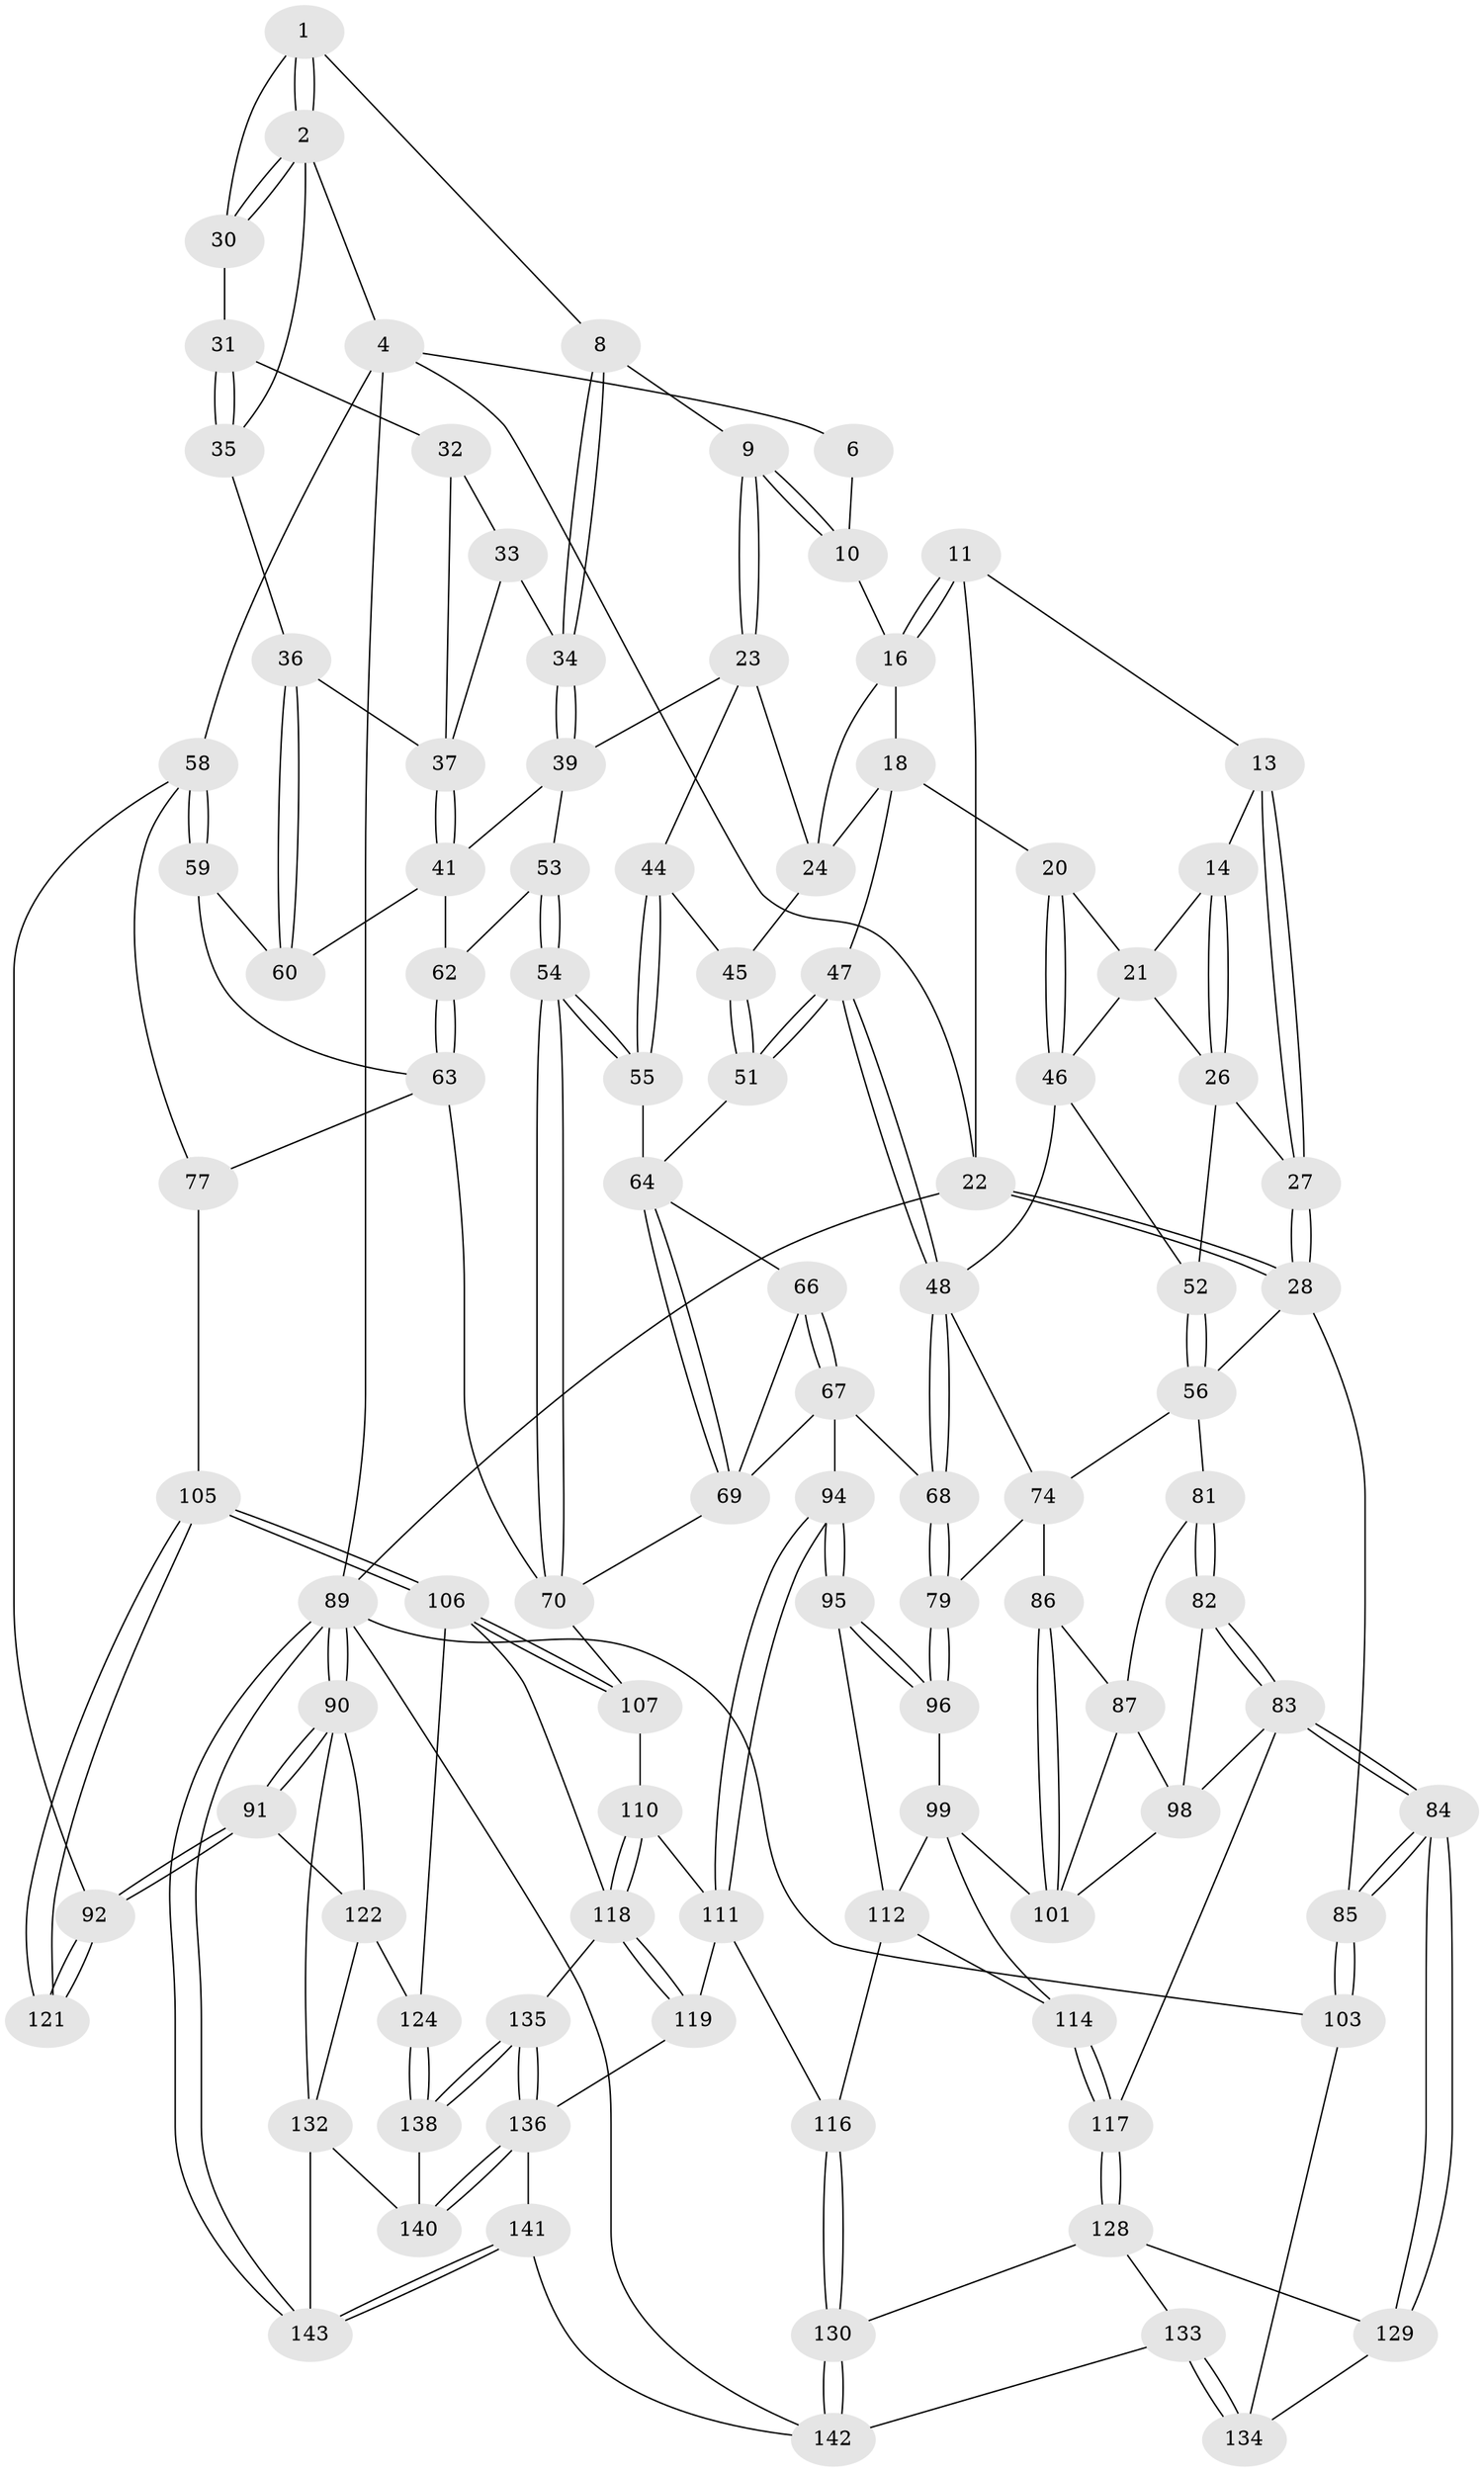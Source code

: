 // original degree distribution, {3: 0.027777777777777776, 6: 0.22916666666666666, 5: 0.5277777777777778, 4: 0.2152777777777778}
// Generated by graph-tools (version 1.1) at 2025/11/02/27/25 16:11:55]
// undirected, 100 vertices, 230 edges
graph export_dot {
graph [start="1"]
  node [color=gray90,style=filled];
  1 [pos="+0.8905861102350061+0.005081589674321907",super="+7"];
  2 [pos="+0.9883797844977873+0.09090110234008424",super="+3"];
  4 [pos="+1+0.11608917985767933",super="+5"];
  6 [pos="+0.8722010684914593+0"];
  8 [pos="+0.7715860405060789+0.08204266502839454"];
  9 [pos="+0.7277879275771025+0.05880968887405408"];
  10 [pos="+0.6282472298898615+0"];
  11 [pos="+0.30593305035406165+0",super="+12"];
  13 [pos="+0.08732854952146114+0.08615278579667002"];
  14 [pos="+0.19280248823125068+0.07268800744513511",super="+15"];
  16 [pos="+0.5613849514592476+0",super="+17"];
  18 [pos="+0.48050828566404263+0.12731108383445486",super="+19"];
  20 [pos="+0.42216643197841525+0.14646482623356763"];
  21 [pos="+0.3473479514371687+0.08937127138867748",super="+25"];
  22 [pos="+0+0"];
  23 [pos="+0.6899077248578076+0.12403152480445943",super="+40"];
  24 [pos="+0.6399634585885369+0.1544555107728877",super="+43"];
  26 [pos="+0.21308981792601306+0.13121457085172644",super="+29"];
  27 [pos="+0.0033614165980892386+0.20075009771343968"];
  28 [pos="+0+0.235596365234699",super="+57"];
  30 [pos="+0.823110257621819+0.08741176464910373"];
  31 [pos="+0.8766775582345249+0.16131695354347592"];
  32 [pos="+0.8550398738688962+0.17546555716770765"];
  33 [pos="+0.8075263643707984+0.17563887180419807"];
  34 [pos="+0.7977209439244399+0.16770081100650486"];
  35 [pos="+0.960636489179152+0.20694871417453367"];
  36 [pos="+0.8824074224503673+0.26684959278914755"];
  37 [pos="+0.8745765612743153+0.2702473152144929",super="+38"];
  39 [pos="+0.7540590417194604+0.2612567495403746",super="+42"];
  41 [pos="+0.8551679740441033+0.29025193551486944",super="+61"];
  44 [pos="+0.6786557727115111+0.2954531115860398"];
  45 [pos="+0.5743787641702934+0.2909296581208829"];
  46 [pos="+0.2892143373628395+0.25976170431507145",super="+50"];
  47 [pos="+0.4441095341495772+0.356994593125405"];
  48 [pos="+0.3636762727751952+0.41469609288335074",super="+49"];
  51 [pos="+0.5567883458668951+0.3143572368135622"];
  52 [pos="+0.10811060329670313+0.2620729020586519"];
  53 [pos="+0.7743490153742125+0.38152528423779747"];
  54 [pos="+0.7583661246313081+0.39683187763589023"];
  55 [pos="+0.720150618795683+0.3807963962289752"];
  56 [pos="+0.0734565455359339+0.45910039376583195",super="+75"];
  58 [pos="+1+0.31859247619730346",super="+76"];
  59 [pos="+0.9650911863696074+0.3420804784769372"];
  60 [pos="+0.9622382692090817+0.3411804042707126"];
  62 [pos="+0.8870722826060575+0.3986267959258735"];
  63 [pos="+0.9068045555601549+0.45290901632314534",super="+73"];
  64 [pos="+0.6777949281334849+0.41029382905917383",super="+65"];
  66 [pos="+0.5922207051158144+0.42277738634972145"];
  67 [pos="+0.4841965729983806+0.5325010507559218",super="+78"];
  68 [pos="+0.39584882742988386+0.4810179714258646"];
  69 [pos="+0.6546457289499884+0.49877579649351583",super="+72"];
  70 [pos="+0.8004711084170851+0.542380079602876",super="+71"];
  74 [pos="+0.20388813730858085+0.45833813202110435",super="+80"];
  77 [pos="+1+0.5218653189840573"];
  79 [pos="+0.3698614713001495+0.5442448188153132"];
  81 [pos="+0.10814926515044246+0.5215504136413973",super="+88"];
  82 [pos="+0.06348786629475087+0.6287216629524568",super="+93"];
  83 [pos="+0.003999513948198329+0.6796495657880576",super="+109"];
  84 [pos="+0+0.7408504588925198"];
  85 [pos="+0+0.758998665309826"];
  86 [pos="+0.23491555643253817+0.6159992316860828"];
  87 [pos="+0.18871082903429523+0.6162254804606406",super="+97"];
  89 [pos="+1+1",super="+104"];
  90 [pos="+1+0.9039580798832861",super="+126"];
  91 [pos="+1+0.7540176888561594",super="+120"];
  92 [pos="+1+0.5624716377110781"];
  94 [pos="+0.48677240280874357+0.686849625134094"];
  95 [pos="+0.4319986253315638+0.6919263013764503"];
  96 [pos="+0.3613988533505668+0.5816083275338392"];
  98 [pos="+0.14913657220414453+0.676654519396311",super="+108"];
  99 [pos="+0.31823018307021556+0.6546009384935692",super="+100"];
  101 [pos="+0.2731084686935179+0.6792712244150575",super="+102"];
  103 [pos="+0+0.7932954922746295"];
  105 [pos="+0.8588843400995868+0.6917630860759257"];
  106 [pos="+0.7670637663608407+0.6951613387477973",super="+125"];
  107 [pos="+0.7391099174517021+0.6334127153938676"];
  110 [pos="+0.5521659191788558+0.7192081143877934"];
  111 [pos="+0.5036450675180142+0.7089025663035424",super="+115"];
  112 [pos="+0.42624587659351204+0.6957136828494526",super="+113"];
  114 [pos="+0.2866411243509907+0.7060550528615047"];
  116 [pos="+0.3763879416004132+0.8478208816958613"];
  117 [pos="+0.1726769959465452+0.7953463878772946"];
  118 [pos="+0.580387040558081+0.8062143257741252",super="+127"];
  119 [pos="+0.48183366764115226+0.8615473357104193"];
  121 [pos="+0.937020624202382+0.7110533512301865"];
  122 [pos="+0.9582310676820331+0.7568887649614758",super="+123"];
  124 [pos="+0.8475215084051211+0.8361387248221621"];
  128 [pos="+0.1688966829130726+0.8220589809163437",super="+131"];
  129 [pos="+0.14277752907533317+0.823048683033057"];
  130 [pos="+0.37588830400485546+0.848362034387928"];
  132 [pos="+0.9866866834829154+0.8779127539823205",super="+139"];
  133 [pos="+0.19956226428024604+1"];
  134 [pos="+0.024614532788749827+0.8872443508632407"];
  135 [pos="+0.6468035479861659+1"];
  136 [pos="+0.6381842519365821+1",super="+137"];
  138 [pos="+0.8380228980780899+0.8810286980264069"];
  140 [pos="+0.8540383641508454+0.9511343722275696"];
  141 [pos="+0.5974218707130882+1"];
  142 [pos="+0.49989526789710653+1",super="+144"];
  143 [pos="+0.9400023903129804+1"];
  1 -- 2;
  1 -- 2;
  1 -- 8;
  1 -- 30;
  2 -- 30;
  2 -- 30;
  2 -- 35;
  2 -- 4;
  4 -- 58;
  4 -- 89;
  4 -- 6;
  4 -- 22;
  6 -- 10;
  8 -- 9;
  8 -- 34;
  8 -- 34;
  9 -- 10;
  9 -- 10;
  9 -- 23;
  9 -- 23;
  10 -- 16;
  11 -- 16;
  11 -- 16;
  11 -- 13;
  11 -- 22;
  13 -- 14;
  13 -- 27;
  13 -- 27;
  14 -- 26;
  14 -- 26;
  14 -- 21;
  16 -- 24;
  16 -- 18;
  18 -- 20;
  18 -- 47;
  18 -- 24;
  20 -- 21;
  20 -- 46;
  20 -- 46;
  21 -- 26;
  21 -- 46;
  22 -- 28;
  22 -- 28;
  22 -- 89;
  23 -- 24;
  23 -- 44;
  23 -- 39;
  24 -- 45;
  26 -- 27;
  26 -- 52;
  27 -- 28;
  27 -- 28;
  28 -- 56;
  28 -- 85;
  30 -- 31;
  31 -- 32;
  31 -- 35;
  31 -- 35;
  32 -- 33;
  32 -- 37;
  33 -- 34;
  33 -- 37;
  34 -- 39;
  34 -- 39;
  35 -- 36;
  36 -- 37;
  36 -- 60;
  36 -- 60;
  37 -- 41;
  37 -- 41;
  39 -- 41;
  39 -- 53;
  41 -- 60;
  41 -- 62;
  44 -- 45;
  44 -- 55;
  44 -- 55;
  45 -- 51;
  45 -- 51;
  46 -- 48;
  46 -- 52;
  47 -- 48;
  47 -- 48;
  47 -- 51;
  47 -- 51;
  48 -- 68;
  48 -- 68;
  48 -- 74;
  51 -- 64;
  52 -- 56;
  52 -- 56;
  53 -- 54;
  53 -- 54;
  53 -- 62;
  54 -- 55;
  54 -- 55;
  54 -- 70;
  54 -- 70;
  55 -- 64;
  56 -- 81;
  56 -- 74;
  58 -- 59;
  58 -- 59;
  58 -- 92;
  58 -- 77;
  59 -- 60;
  59 -- 63;
  62 -- 63;
  62 -- 63;
  63 -- 77;
  63 -- 70;
  64 -- 69;
  64 -- 69;
  64 -- 66;
  66 -- 67;
  66 -- 67;
  66 -- 69;
  67 -- 68;
  67 -- 94;
  67 -- 69;
  68 -- 79;
  68 -- 79;
  69 -- 70;
  70 -- 107;
  74 -- 86;
  74 -- 79;
  77 -- 105;
  79 -- 96;
  79 -- 96;
  81 -- 82 [weight=2];
  81 -- 82;
  81 -- 87;
  82 -- 83;
  82 -- 83;
  82 -- 98;
  83 -- 84;
  83 -- 84;
  83 -- 117;
  83 -- 98;
  84 -- 85;
  84 -- 85;
  84 -- 129;
  84 -- 129;
  85 -- 103;
  85 -- 103;
  86 -- 87;
  86 -- 101;
  86 -- 101;
  87 -- 98;
  87 -- 101;
  89 -- 90;
  89 -- 90;
  89 -- 143;
  89 -- 143;
  89 -- 103;
  89 -- 142;
  90 -- 91;
  90 -- 91;
  90 -- 132;
  90 -- 122;
  91 -- 92;
  91 -- 92;
  91 -- 122;
  92 -- 121;
  92 -- 121;
  94 -- 95;
  94 -- 95;
  94 -- 111;
  94 -- 111;
  95 -- 96;
  95 -- 96;
  95 -- 112;
  96 -- 99;
  98 -- 101;
  99 -- 112;
  99 -- 114;
  99 -- 101;
  103 -- 134;
  105 -- 106;
  105 -- 106;
  105 -- 121;
  105 -- 121;
  106 -- 107;
  106 -- 107;
  106 -- 124;
  106 -- 118;
  107 -- 110;
  110 -- 111;
  110 -- 118;
  110 -- 118;
  111 -- 116;
  111 -- 119;
  112 -- 114;
  112 -- 116;
  114 -- 117;
  114 -- 117;
  116 -- 130;
  116 -- 130;
  117 -- 128;
  117 -- 128;
  118 -- 119;
  118 -- 119;
  118 -- 135;
  119 -- 136;
  122 -- 124;
  122 -- 132;
  124 -- 138;
  124 -- 138;
  128 -- 129;
  128 -- 130;
  128 -- 133;
  129 -- 134;
  130 -- 142;
  130 -- 142;
  132 -- 140;
  132 -- 143;
  133 -- 134;
  133 -- 134;
  133 -- 142;
  135 -- 136;
  135 -- 136;
  135 -- 138;
  135 -- 138;
  136 -- 140;
  136 -- 140;
  136 -- 141;
  138 -- 140;
  141 -- 142;
  141 -- 143;
  141 -- 143;
}
